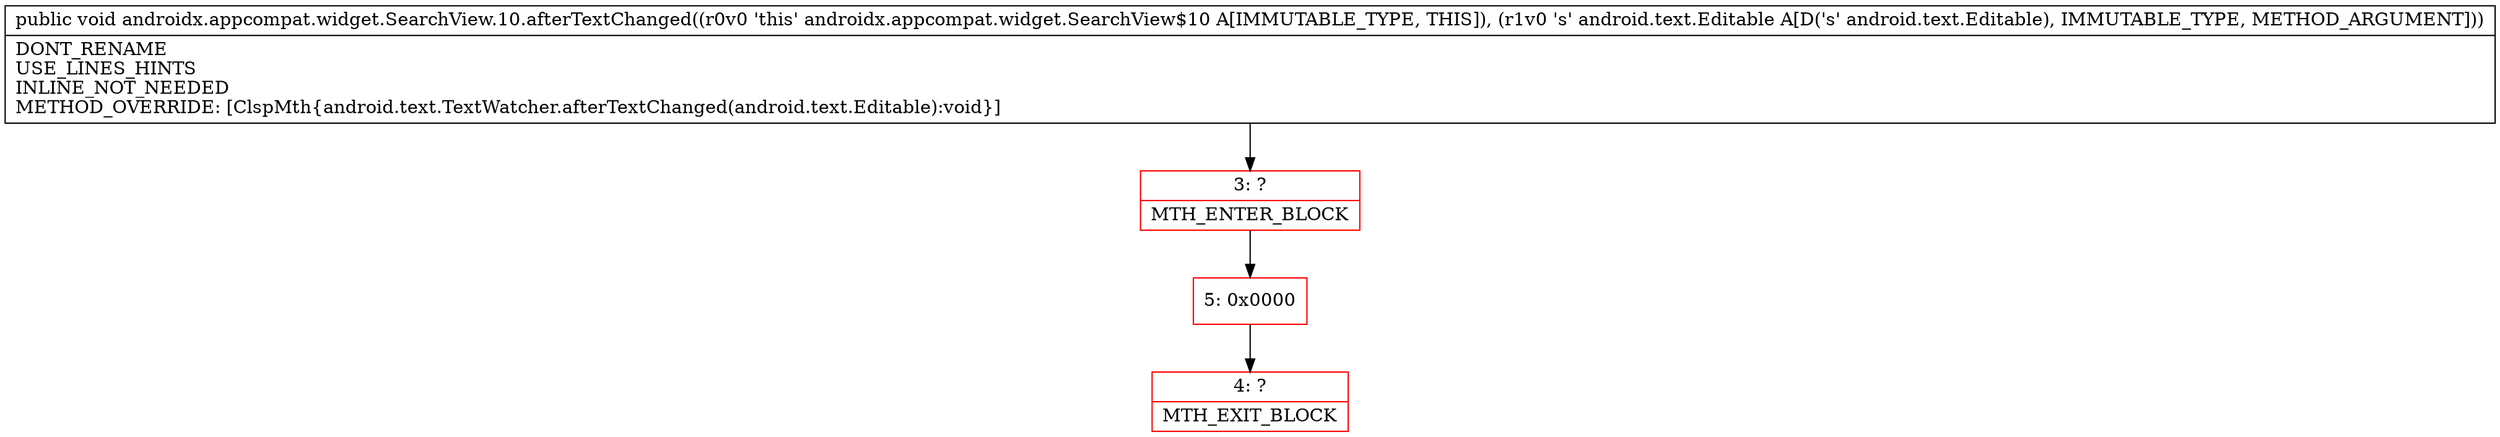 digraph "CFG forandroidx.appcompat.widget.SearchView.10.afterTextChanged(Landroid\/text\/Editable;)V" {
subgraph cluster_Region_729613864 {
label = "R(0)";
node [shape=record,color=blue];
}
Node_3 [shape=record,color=red,label="{3\:\ ?|MTH_ENTER_BLOCK\l}"];
Node_5 [shape=record,color=red,label="{5\:\ 0x0000}"];
Node_4 [shape=record,color=red,label="{4\:\ ?|MTH_EXIT_BLOCK\l}"];
MethodNode[shape=record,label="{public void androidx.appcompat.widget.SearchView.10.afterTextChanged((r0v0 'this' androidx.appcompat.widget.SearchView$10 A[IMMUTABLE_TYPE, THIS]), (r1v0 's' android.text.Editable A[D('s' android.text.Editable), IMMUTABLE_TYPE, METHOD_ARGUMENT]))  | DONT_RENAME\lUSE_LINES_HINTS\lINLINE_NOT_NEEDED\lMETHOD_OVERRIDE: [ClspMth\{android.text.TextWatcher.afterTextChanged(android.text.Editable):void\}]\l}"];
MethodNode -> Node_3;Node_3 -> Node_5;
Node_5 -> Node_4;
}

